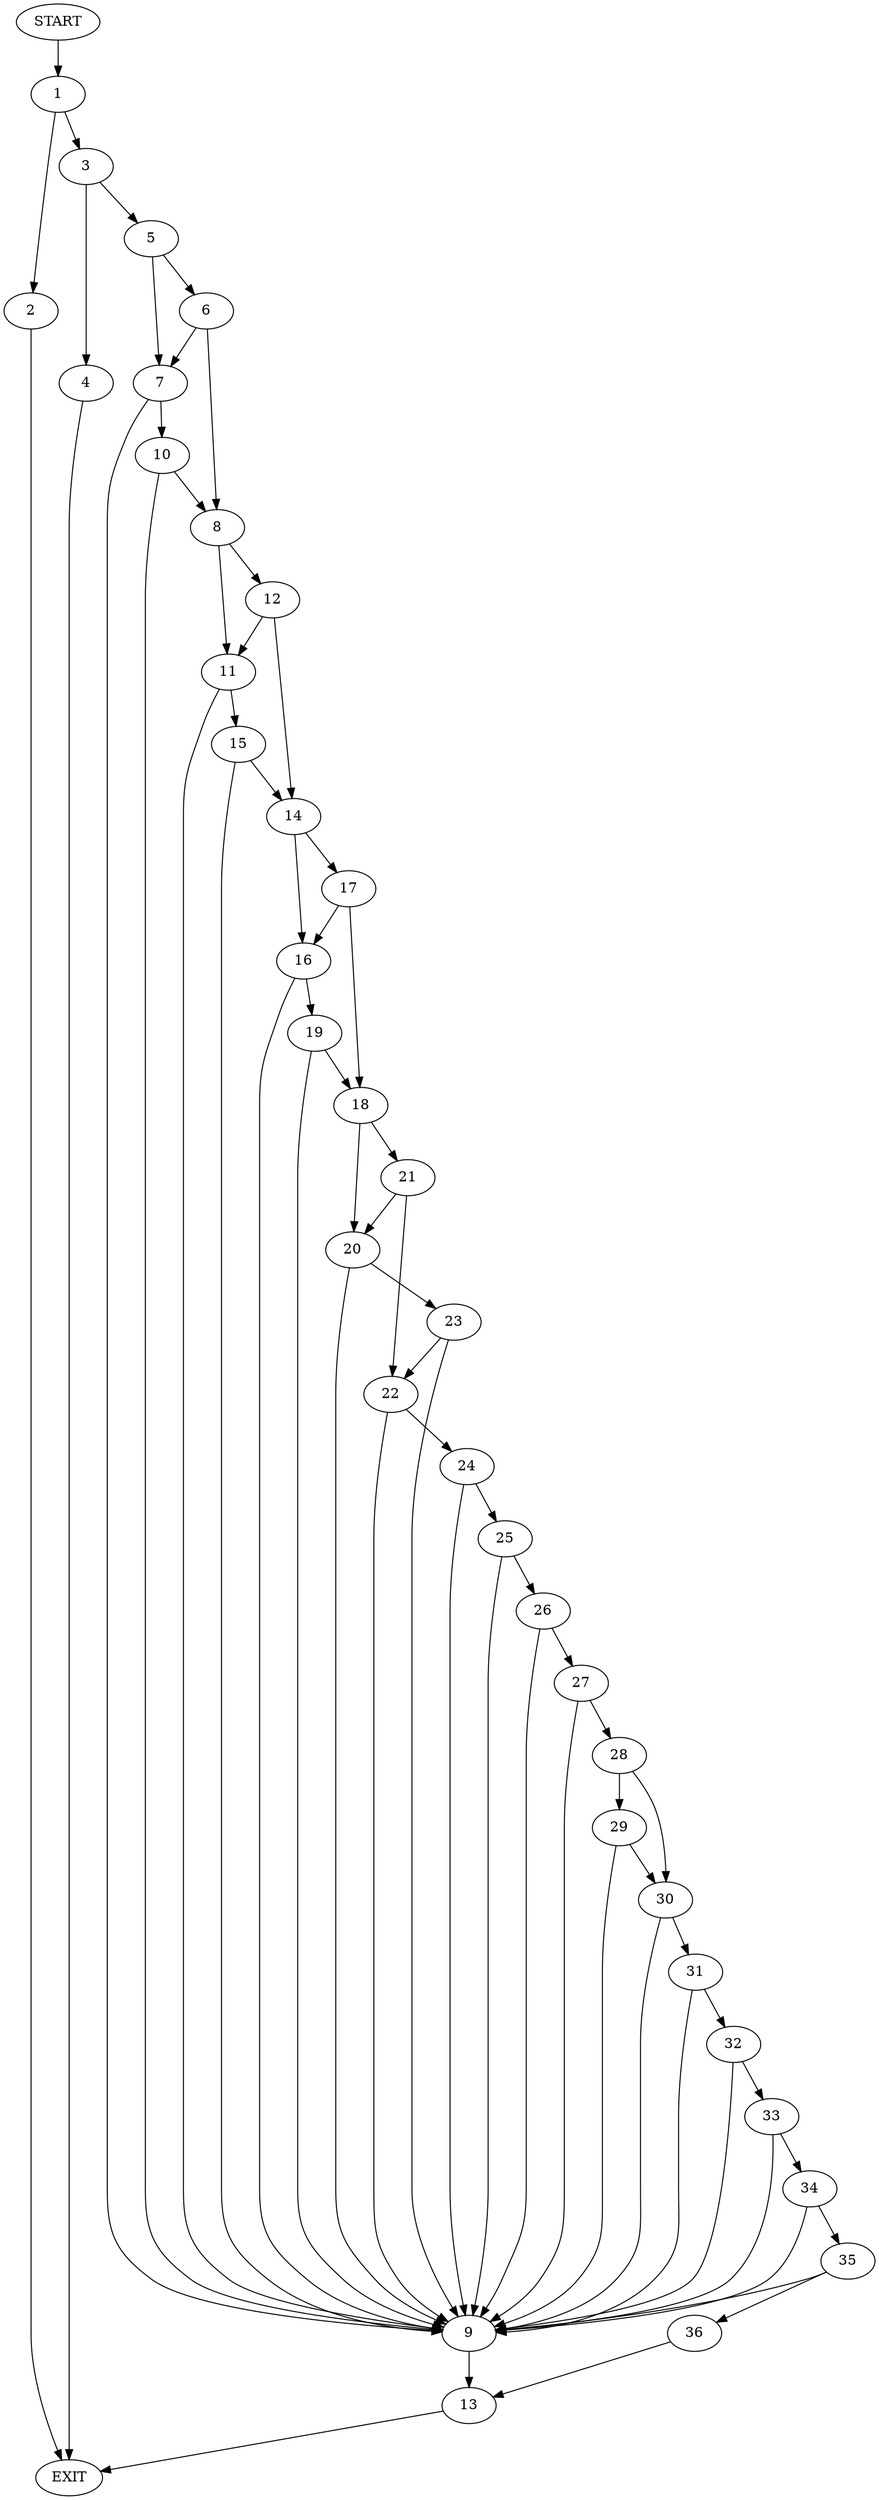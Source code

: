 digraph {
0 [label="START"]
37 [label="EXIT"]
0 -> 1
1 -> 2
1 -> 3
2 -> 37
3 -> 4
3 -> 5
5 -> 6
5 -> 7
4 -> 37
6 -> 8
6 -> 7
7 -> 9
7 -> 10
8 -> 11
8 -> 12
9 -> 13
10 -> 8
10 -> 9
12 -> 14
12 -> 11
11 -> 9
11 -> 15
14 -> 16
14 -> 17
15 -> 14
15 -> 9
17 -> 18
17 -> 16
16 -> 19
16 -> 9
18 -> 20
18 -> 21
19 -> 18
19 -> 9
21 -> 22
21 -> 20
20 -> 9
20 -> 23
22 -> 24
22 -> 9
23 -> 22
23 -> 9
24 -> 9
24 -> 25
25 -> 26
25 -> 9
26 -> 27
26 -> 9
27 -> 28
27 -> 9
28 -> 29
28 -> 30
29 -> 9
29 -> 30
30 -> 31
30 -> 9
31 -> 32
31 -> 9
32 -> 33
32 -> 9
33 -> 34
33 -> 9
34 -> 35
34 -> 9
35 -> 36
35 -> 9
36 -> 13
13 -> 37
}
